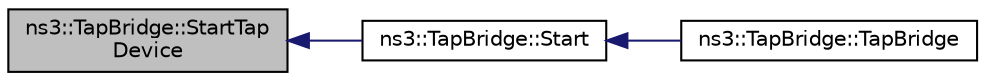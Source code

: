 digraph "ns3::TapBridge::StartTapDevice"
{
  edge [fontname="Helvetica",fontsize="10",labelfontname="Helvetica",labelfontsize="10"];
  node [fontname="Helvetica",fontsize="10",shape=record];
  rankdir="LR";
  Node1 [label="ns3::TapBridge::StartTap\lDevice",height=0.2,width=0.4,color="black", fillcolor="grey75", style="filled", fontcolor="black"];
  Node1 -> Node2 [dir="back",color="midnightblue",fontsize="10",style="solid"];
  Node2 [label="ns3::TapBridge::Start",height=0.2,width=0.4,color="black", fillcolor="white", style="filled",URL="$d3/d97/classns3_1_1TapBridge.html#a729662b8454d1c8202add94ebf389bb9",tooltip="Set a start time for the device. "];
  Node2 -> Node3 [dir="back",color="midnightblue",fontsize="10",style="solid"];
  Node3 [label="ns3::TapBridge::TapBridge",height=0.2,width=0.4,color="black", fillcolor="white", style="filled",URL="$d3/d97/classns3_1_1TapBridge.html#a59285065e82d8ba63306846fc4082f4b"];
}
